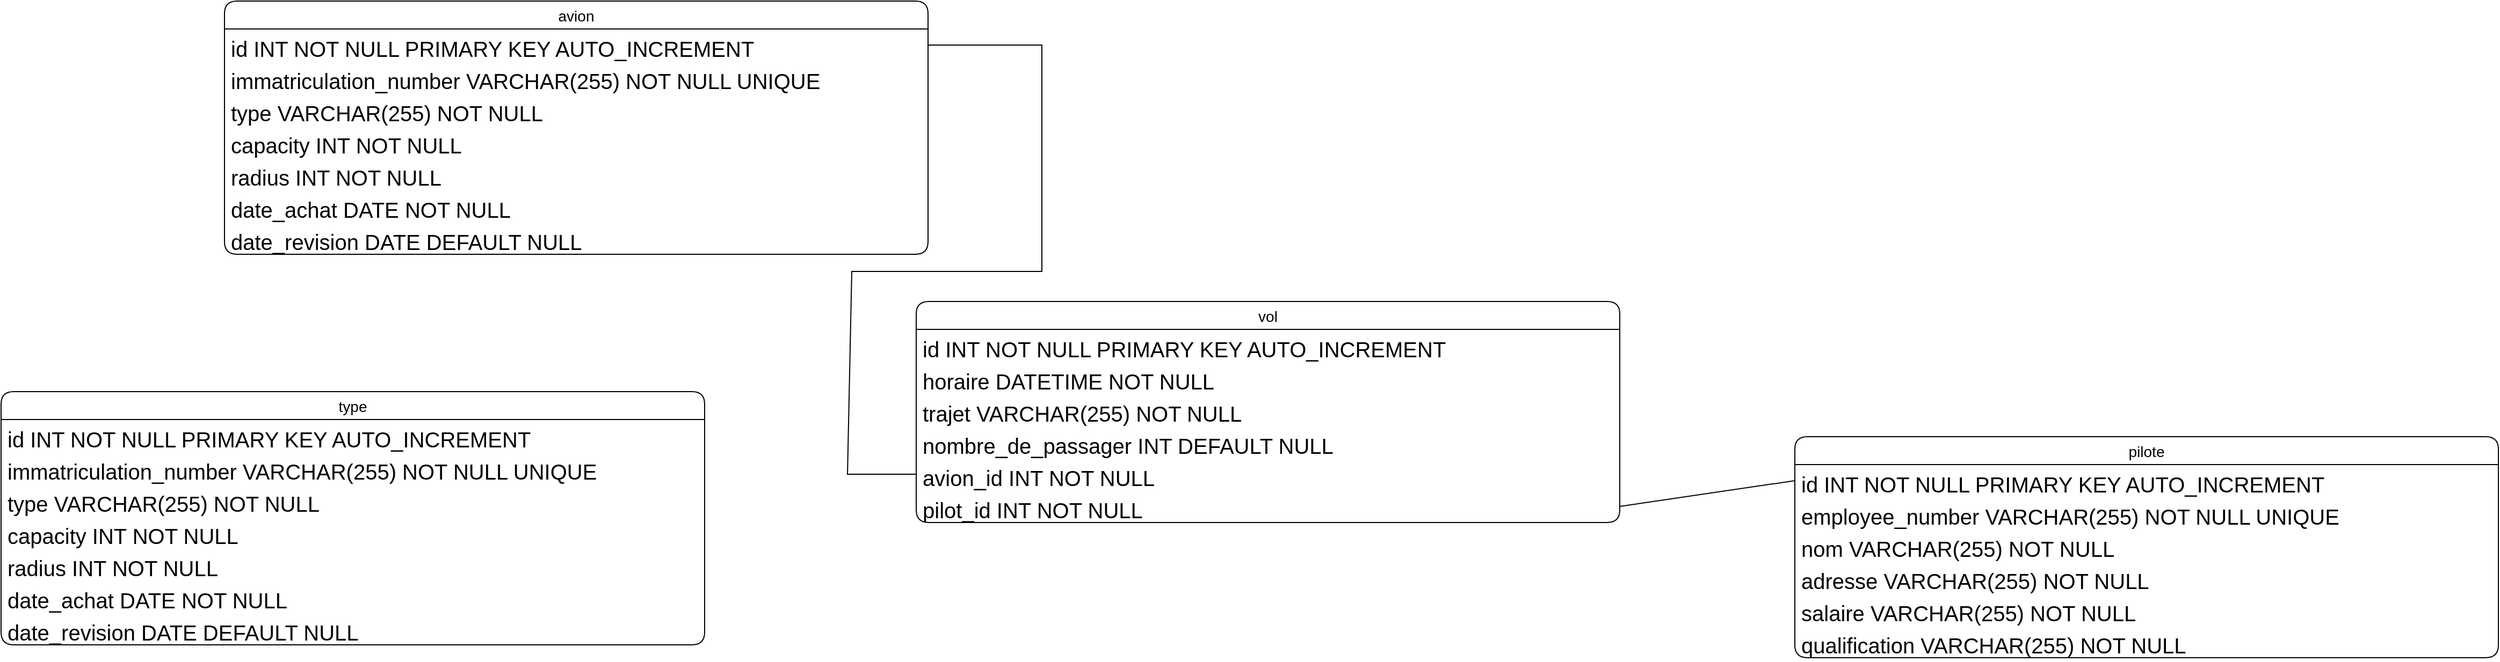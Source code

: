<mxfile version="21.6.8" type="github">
  <diagram name="Page-1" id="ApjXHT1tceoJryDR3Xsl">
    <mxGraphModel dx="997" dy="377" grid="0" gridSize="10" guides="1" tooltips="1" connect="1" arrows="1" fold="1" page="1" pageScale="1" pageWidth="3300" pageHeight="4681" background="none" math="0" shadow="0">
      <root>
        <mxCell id="0" />
        <mxCell id="1" parent="0" />
        <mxCell id="eLAi6UlciBKFH_42NViC-5" value="avion" style="swimlane;fontStyle=0;childLayout=stackLayout;horizontal=1;startSize=26;horizontalStack=0;resizeParent=1;resizeParentMax=0;resizeLast=0;collapsible=1;marginBottom=0;align=center;fontSize=14;hachureGap=4;fontFamily=Helvetica;rounded=1;swimlaneLine=1;glass=0;shadow=0;labelBackgroundColor=none;" vertex="1" parent="1">
          <mxGeometry x="613" y="1229" width="655" height="236" as="geometry" />
        </mxCell>
        <mxCell id="eLAi6UlciBKFH_42NViC-6" value="&lt;font face=&quot;Helvetica&quot;&gt;id INT NOT NULL PRIMARY KEY AUTO_INCREMENT&lt;/font&gt;" style="text;strokeColor=none;fillColor=none;spacingLeft=4;spacingRight=4;overflow=hidden;rotatable=0;points=[[0,0.5],[1,0.5]];portConstraint=eastwest;fontSize=20;whiteSpace=wrap;html=1;fontFamily=Architects Daughter;labelBackgroundColor=none;rounded=1;" vertex="1" parent="eLAi6UlciBKFH_42NViC-5">
          <mxGeometry y="26" width="655" height="30" as="geometry" />
        </mxCell>
        <mxCell id="eLAi6UlciBKFH_42NViC-7" value="&lt;font face=&quot;Helvetica&quot;&gt;immatriculation_number VARCHAR(255) NOT NULL UNIQUE&lt;/font&gt;" style="text;strokeColor=none;fillColor=none;spacingLeft=4;spacingRight=4;overflow=hidden;rotatable=0;points=[[0,0.5],[1,0.5]];portConstraint=eastwest;fontSize=20;whiteSpace=wrap;html=1;fontFamily=Architects Daughter;labelBackgroundColor=none;rounded=1;" vertex="1" parent="eLAi6UlciBKFH_42NViC-5">
          <mxGeometry y="56" width="655" height="30" as="geometry" />
        </mxCell>
        <mxCell id="eLAi6UlciBKFH_42NViC-9" value="&lt;font face=&quot;Helvetica&quot;&gt;type VARCHAR(255) NOT NULL&lt;/font&gt;" style="text;strokeColor=none;fillColor=none;spacingLeft=4;spacingRight=4;overflow=hidden;rotatable=0;points=[[0,0.5],[1,0.5]];portConstraint=eastwest;fontSize=20;whiteSpace=wrap;html=1;fontFamily=Architects Daughter;rounded=1;labelBackgroundColor=none;" vertex="1" parent="eLAi6UlciBKFH_42NViC-5">
          <mxGeometry y="86" width="655" height="30" as="geometry" />
        </mxCell>
        <mxCell id="eLAi6UlciBKFH_42NViC-10" value="&lt;font face=&quot;Helvetica&quot;&gt;capacity INT NOT NULL&lt;/font&gt;" style="text;strokeColor=none;fillColor=none;spacingLeft=4;spacingRight=4;overflow=hidden;rotatable=0;points=[[0,0.5],[1,0.5]];portConstraint=eastwest;fontSize=20;whiteSpace=wrap;html=1;fontFamily=Architects Daughter;rounded=1;labelBackgroundColor=none;" vertex="1" parent="eLAi6UlciBKFH_42NViC-5">
          <mxGeometry y="116" width="655" height="30" as="geometry" />
        </mxCell>
        <mxCell id="eLAi6UlciBKFH_42NViC-8" value="&lt;font face=&quot;Helvetica&quot;&gt;radius INT NOT NULL&lt;/font&gt;" style="text;strokeColor=none;fillColor=none;spacingLeft=4;spacingRight=4;overflow=hidden;rotatable=0;points=[[0,0.5],[1,0.5]];portConstraint=eastwest;fontSize=20;whiteSpace=wrap;html=1;fontFamily=Architects Daughter;rounded=1;labelBackgroundColor=none;" vertex="1" parent="eLAi6UlciBKFH_42NViC-5">
          <mxGeometry y="146" width="655" height="30" as="geometry" />
        </mxCell>
        <mxCell id="eLAi6UlciBKFH_42NViC-11" value="&lt;font face=&quot;Helvetica&quot;&gt;date_achat DATE NOT NULL&lt;/font&gt;" style="text;strokeColor=none;fillColor=none;spacingLeft=4;spacingRight=4;overflow=hidden;rotatable=0;points=[[0,0.5],[1,0.5]];portConstraint=eastwest;fontSize=20;whiteSpace=wrap;html=1;fontFamily=Architects Daughter;rounded=1;labelBackgroundColor=none;" vertex="1" parent="eLAi6UlciBKFH_42NViC-5">
          <mxGeometry y="176" width="655" height="30" as="geometry" />
        </mxCell>
        <mxCell id="eLAi6UlciBKFH_42NViC-12" value="&lt;font face=&quot;Helvetica&quot;&gt;date_revision DATE DEFAULT NULL&lt;/font&gt;" style="text;strokeColor=none;fillColor=none;spacingLeft=4;spacingRight=4;overflow=hidden;rotatable=0;points=[[0,0.5],[1,0.5]];portConstraint=eastwest;fontSize=20;whiteSpace=wrap;html=1;fontFamily=Architects Daughter;rounded=1;labelBackgroundColor=none;" vertex="1" parent="eLAi6UlciBKFH_42NViC-5">
          <mxGeometry y="206" width="655" height="30" as="geometry" />
        </mxCell>
        <mxCell id="eLAi6UlciBKFH_42NViC-13" value="pilote" style="swimlane;fontStyle=0;childLayout=stackLayout;horizontal=1;startSize=26;horizontalStack=0;resizeParent=1;resizeParentMax=0;resizeLast=0;collapsible=1;marginBottom=0;align=center;fontSize=14;hachureGap=4;fontFamily=Helvetica;rounded=1;swimlaneLine=1;glass=0;shadow=0;labelBackgroundColor=none;" vertex="1" parent="1">
          <mxGeometry x="2075" y="1635" width="655" height="206" as="geometry" />
        </mxCell>
        <mxCell id="eLAi6UlciBKFH_42NViC-14" value="&lt;font face=&quot;Helvetica&quot;&gt;id INT NOT NULL PRIMARY KEY AUTO_INCREMENT&lt;/font&gt;" style="text;strokeColor=none;fillColor=none;spacingLeft=4;spacingRight=4;overflow=hidden;rotatable=0;points=[[0,0.5],[1,0.5]];portConstraint=eastwest;fontSize=20;whiteSpace=wrap;html=1;fontFamily=Architects Daughter;labelBackgroundColor=none;rounded=1;" vertex="1" parent="eLAi6UlciBKFH_42NViC-13">
          <mxGeometry y="26" width="655" height="30" as="geometry" />
        </mxCell>
        <mxCell id="eLAi6UlciBKFH_42NViC-15" value="&lt;font face=&quot;Helvetica&quot;&gt;employee_number VARCHAR(255) NOT NULL UNIQUE&lt;/font&gt;" style="text;strokeColor=none;fillColor=none;spacingLeft=4;spacingRight=4;overflow=hidden;rotatable=0;points=[[0,0.5],[1,0.5]];portConstraint=eastwest;fontSize=20;whiteSpace=wrap;html=1;fontFamily=Architects Daughter;labelBackgroundColor=none;rounded=1;" vertex="1" parent="eLAi6UlciBKFH_42NViC-13">
          <mxGeometry y="56" width="655" height="30" as="geometry" />
        </mxCell>
        <mxCell id="eLAi6UlciBKFH_42NViC-16" value="&lt;font face=&quot;Helvetica&quot;&gt;nom VARCHAR(255) NOT NULL&lt;/font&gt;" style="text;strokeColor=none;fillColor=none;spacingLeft=4;spacingRight=4;overflow=hidden;rotatable=0;points=[[0,0.5],[1,0.5]];portConstraint=eastwest;fontSize=20;whiteSpace=wrap;html=1;fontFamily=Architects Daughter;rounded=1;labelBackgroundColor=none;" vertex="1" parent="eLAi6UlciBKFH_42NViC-13">
          <mxGeometry y="86" width="655" height="30" as="geometry" />
        </mxCell>
        <mxCell id="eLAi6UlciBKFH_42NViC-17" value="&lt;font face=&quot;Helvetica&quot;&gt;adresse VARCHAR(255) NOT NULL&lt;/font&gt;" style="text;strokeColor=none;fillColor=none;spacingLeft=4;spacingRight=4;overflow=hidden;rotatable=0;points=[[0,0.5],[1,0.5]];portConstraint=eastwest;fontSize=20;whiteSpace=wrap;html=1;fontFamily=Architects Daughter;rounded=1;labelBackgroundColor=none;" vertex="1" parent="eLAi6UlciBKFH_42NViC-13">
          <mxGeometry y="116" width="655" height="30" as="geometry" />
        </mxCell>
        <mxCell id="eLAi6UlciBKFH_42NViC-18" value="&lt;font face=&quot;Helvetica&quot;&gt;salaire VARCHAR(255) NOT NULL&lt;/font&gt;" style="text;strokeColor=none;fillColor=none;spacingLeft=4;spacingRight=4;overflow=hidden;rotatable=0;points=[[0,0.5],[1,0.5]];portConstraint=eastwest;fontSize=20;whiteSpace=wrap;html=1;fontFamily=Architects Daughter;rounded=1;labelBackgroundColor=none;" vertex="1" parent="eLAi6UlciBKFH_42NViC-13">
          <mxGeometry y="146" width="655" height="30" as="geometry" />
        </mxCell>
        <mxCell id="eLAi6UlciBKFH_42NViC-19" value="&lt;font face=&quot;Helvetica&quot;&gt;qualification VARCHAR(255) NOT NULL&lt;/font&gt;" style="text;strokeColor=none;fillColor=none;spacingLeft=4;spacingRight=4;overflow=hidden;rotatable=0;points=[[0,0.5],[1,0.5]];portConstraint=eastwest;fontSize=20;whiteSpace=wrap;html=1;fontFamily=Architects Daughter;rounded=1;labelBackgroundColor=none;" vertex="1" parent="eLAi6UlciBKFH_42NViC-13">
          <mxGeometry y="176" width="655" height="30" as="geometry" />
        </mxCell>
        <mxCell id="eLAi6UlciBKFH_42NViC-21" value="vol" style="swimlane;fontStyle=0;childLayout=stackLayout;horizontal=1;startSize=26;horizontalStack=0;resizeParent=1;resizeParentMax=0;resizeLast=0;collapsible=1;marginBottom=0;align=center;fontSize=14;hachureGap=4;fontFamily=Helvetica;rounded=1;swimlaneLine=1;glass=0;shadow=0;labelBackgroundColor=none;" vertex="1" parent="1">
          <mxGeometry x="1257" y="1509" width="655" height="206" as="geometry" />
        </mxCell>
        <mxCell id="eLAi6UlciBKFH_42NViC-22" value="&lt;font face=&quot;Helvetica&quot;&gt;id INT NOT NULL PRIMARY KEY AUTO_INCREMENT&lt;/font&gt;" style="text;strokeColor=none;fillColor=none;spacingLeft=4;spacingRight=4;overflow=hidden;rotatable=0;points=[[0,0.5],[1,0.5]];portConstraint=eastwest;fontSize=20;whiteSpace=wrap;html=1;fontFamily=Architects Daughter;labelBackgroundColor=none;rounded=1;" vertex="1" parent="eLAi6UlciBKFH_42NViC-21">
          <mxGeometry y="26" width="655" height="30" as="geometry" />
        </mxCell>
        <mxCell id="eLAi6UlciBKFH_42NViC-23" value="&lt;font face=&quot;Helvetica&quot;&gt;horaire DATETIME NOT NULL&lt;/font&gt;" style="text;strokeColor=none;fillColor=none;spacingLeft=4;spacingRight=4;overflow=hidden;rotatable=0;points=[[0,0.5],[1,0.5]];portConstraint=eastwest;fontSize=20;whiteSpace=wrap;html=1;fontFamily=Architects Daughter;labelBackgroundColor=none;rounded=1;" vertex="1" parent="eLAi6UlciBKFH_42NViC-21">
          <mxGeometry y="56" width="655" height="30" as="geometry" />
        </mxCell>
        <mxCell id="eLAi6UlciBKFH_42NViC-24" value="&lt;font face=&quot;Helvetica&quot;&gt;trajet VARCHAR(255) NOT NULL&lt;/font&gt;" style="text;strokeColor=none;fillColor=none;spacingLeft=4;spacingRight=4;overflow=hidden;rotatable=0;points=[[0,0.5],[1,0.5]];portConstraint=eastwest;fontSize=20;whiteSpace=wrap;html=1;fontFamily=Architects Daughter;rounded=1;labelBackgroundColor=none;" vertex="1" parent="eLAi6UlciBKFH_42NViC-21">
          <mxGeometry y="86" width="655" height="30" as="geometry" />
        </mxCell>
        <mxCell id="eLAi6UlciBKFH_42NViC-25" value="&lt;font face=&quot;Helvetica&quot;&gt;nombre_de_passager INT DEFAULT NULL&lt;/font&gt;" style="text;strokeColor=none;fillColor=none;spacingLeft=4;spacingRight=4;overflow=hidden;rotatable=0;points=[[0,0.5],[1,0.5]];portConstraint=eastwest;fontSize=20;whiteSpace=wrap;html=1;fontFamily=Architects Daughter;rounded=1;labelBackgroundColor=none;" vertex="1" parent="eLAi6UlciBKFH_42NViC-21">
          <mxGeometry y="116" width="655" height="30" as="geometry" />
        </mxCell>
        <mxCell id="eLAi6UlciBKFH_42NViC-26" value="&lt;font face=&quot;Helvetica&quot;&gt;avion_id INT NOT NULL&lt;/font&gt;" style="text;strokeColor=none;fillColor=none;spacingLeft=4;spacingRight=4;overflow=hidden;rotatable=0;points=[[0,0.5],[1,0.5]];portConstraint=eastwest;fontSize=20;whiteSpace=wrap;html=1;fontFamily=Architects Daughter;rounded=1;labelBackgroundColor=none;" vertex="1" parent="eLAi6UlciBKFH_42NViC-21">
          <mxGeometry y="146" width="655" height="30" as="geometry" />
        </mxCell>
        <mxCell id="eLAi6UlciBKFH_42NViC-27" value="&lt;font face=&quot;Helvetica&quot;&gt;pilot_id INT NOT NULL&lt;/font&gt;" style="text;strokeColor=none;fillColor=none;spacingLeft=4;spacingRight=4;overflow=hidden;rotatable=0;points=[[0,0.5],[1,0.5]];portConstraint=eastwest;fontSize=20;whiteSpace=wrap;html=1;fontFamily=Architects Daughter;rounded=1;labelBackgroundColor=none;" vertex="1" parent="eLAi6UlciBKFH_42NViC-21">
          <mxGeometry y="176" width="655" height="30" as="geometry" />
        </mxCell>
        <mxCell id="eLAi6UlciBKFH_42NViC-29" value="" style="endArrow=none;html=1;rounded=0;entryX=1;entryY=0.5;entryDx=0;entryDy=0;exitX=0;exitY=0.5;exitDx=0;exitDy=0;" edge="1" parent="1" source="eLAi6UlciBKFH_42NViC-26" target="eLAi6UlciBKFH_42NViC-6">
          <mxGeometry width="50" height="50" relative="1" as="geometry">
            <mxPoint x="1227" y="1517" as="sourcePoint" />
            <mxPoint x="1277" y="1467" as="targetPoint" />
            <Array as="points">
              <mxPoint x="1193" y="1670" />
              <mxPoint x="1197" y="1481" />
              <mxPoint x="1374" y="1481" />
              <mxPoint x="1374" y="1270" />
            </Array>
          </mxGeometry>
        </mxCell>
        <mxCell id="eLAi6UlciBKFH_42NViC-30" value="" style="endArrow=none;html=1;rounded=0;entryX=1;entryY=0.5;entryDx=0;entryDy=0;exitX=0;exitY=0.5;exitDx=0;exitDy=0;" edge="1" parent="1" source="eLAi6UlciBKFH_42NViC-14" target="eLAi6UlciBKFH_42NViC-27">
          <mxGeometry width="50" height="50" relative="1" as="geometry">
            <mxPoint x="2047" y="1680" as="sourcePoint" />
            <mxPoint x="2058" y="1280" as="targetPoint" />
            <Array as="points" />
          </mxGeometry>
        </mxCell>
        <mxCell id="eLAi6UlciBKFH_42NViC-31" value="type" style="swimlane;fontStyle=0;childLayout=stackLayout;horizontal=1;startSize=26;horizontalStack=0;resizeParent=1;resizeParentMax=0;resizeLast=0;collapsible=1;marginBottom=0;align=center;fontSize=14;hachureGap=4;fontFamily=Helvetica;rounded=1;swimlaneLine=1;glass=0;shadow=0;labelBackgroundColor=none;" vertex="1" parent="1">
          <mxGeometry x="405" y="1593" width="655" height="236" as="geometry" />
        </mxCell>
        <mxCell id="eLAi6UlciBKFH_42NViC-32" value="&lt;font face=&quot;Helvetica&quot;&gt;id INT NOT NULL PRIMARY KEY AUTO_INCREMENT&lt;/font&gt;" style="text;strokeColor=none;fillColor=none;spacingLeft=4;spacingRight=4;overflow=hidden;rotatable=0;points=[[0,0.5],[1,0.5]];portConstraint=eastwest;fontSize=20;whiteSpace=wrap;html=1;fontFamily=Architects Daughter;labelBackgroundColor=none;rounded=1;" vertex="1" parent="eLAi6UlciBKFH_42NViC-31">
          <mxGeometry y="26" width="655" height="30" as="geometry" />
        </mxCell>
        <mxCell id="eLAi6UlciBKFH_42NViC-33" value="&lt;font face=&quot;Helvetica&quot;&gt;immatriculation_number VARCHAR(255) NOT NULL UNIQUE&lt;/font&gt;" style="text;strokeColor=none;fillColor=none;spacingLeft=4;spacingRight=4;overflow=hidden;rotatable=0;points=[[0,0.5],[1,0.5]];portConstraint=eastwest;fontSize=20;whiteSpace=wrap;html=1;fontFamily=Architects Daughter;labelBackgroundColor=none;rounded=1;" vertex="1" parent="eLAi6UlciBKFH_42NViC-31">
          <mxGeometry y="56" width="655" height="30" as="geometry" />
        </mxCell>
        <mxCell id="eLAi6UlciBKFH_42NViC-34" value="&lt;font face=&quot;Helvetica&quot;&gt;type VARCHAR(255) NOT NULL&lt;/font&gt;" style="text;strokeColor=none;fillColor=none;spacingLeft=4;spacingRight=4;overflow=hidden;rotatable=0;points=[[0,0.5],[1,0.5]];portConstraint=eastwest;fontSize=20;whiteSpace=wrap;html=1;fontFamily=Architects Daughter;rounded=1;labelBackgroundColor=none;" vertex="1" parent="eLAi6UlciBKFH_42NViC-31">
          <mxGeometry y="86" width="655" height="30" as="geometry" />
        </mxCell>
        <mxCell id="eLAi6UlciBKFH_42NViC-35" value="&lt;font face=&quot;Helvetica&quot;&gt;capacity INT NOT NULL&lt;/font&gt;" style="text;strokeColor=none;fillColor=none;spacingLeft=4;spacingRight=4;overflow=hidden;rotatable=0;points=[[0,0.5],[1,0.5]];portConstraint=eastwest;fontSize=20;whiteSpace=wrap;html=1;fontFamily=Architects Daughter;rounded=1;labelBackgroundColor=none;" vertex="1" parent="eLAi6UlciBKFH_42NViC-31">
          <mxGeometry y="116" width="655" height="30" as="geometry" />
        </mxCell>
        <mxCell id="eLAi6UlciBKFH_42NViC-36" value="&lt;font face=&quot;Helvetica&quot;&gt;radius INT NOT NULL&lt;/font&gt;" style="text;strokeColor=none;fillColor=none;spacingLeft=4;spacingRight=4;overflow=hidden;rotatable=0;points=[[0,0.5],[1,0.5]];portConstraint=eastwest;fontSize=20;whiteSpace=wrap;html=1;fontFamily=Architects Daughter;rounded=1;labelBackgroundColor=none;" vertex="1" parent="eLAi6UlciBKFH_42NViC-31">
          <mxGeometry y="146" width="655" height="30" as="geometry" />
        </mxCell>
        <mxCell id="eLAi6UlciBKFH_42NViC-37" value="&lt;font face=&quot;Helvetica&quot;&gt;date_achat DATE NOT NULL&lt;/font&gt;" style="text;strokeColor=none;fillColor=none;spacingLeft=4;spacingRight=4;overflow=hidden;rotatable=0;points=[[0,0.5],[1,0.5]];portConstraint=eastwest;fontSize=20;whiteSpace=wrap;html=1;fontFamily=Architects Daughter;rounded=1;labelBackgroundColor=none;" vertex="1" parent="eLAi6UlciBKFH_42NViC-31">
          <mxGeometry y="176" width="655" height="30" as="geometry" />
        </mxCell>
        <mxCell id="eLAi6UlciBKFH_42NViC-38" value="&lt;font face=&quot;Helvetica&quot;&gt;date_revision DATE DEFAULT NULL&lt;/font&gt;" style="text;strokeColor=none;fillColor=none;spacingLeft=4;spacingRight=4;overflow=hidden;rotatable=0;points=[[0,0.5],[1,0.5]];portConstraint=eastwest;fontSize=20;whiteSpace=wrap;html=1;fontFamily=Architects Daughter;rounded=1;labelBackgroundColor=none;" vertex="1" parent="eLAi6UlciBKFH_42NViC-31">
          <mxGeometry y="206" width="655" height="30" as="geometry" />
        </mxCell>
      </root>
    </mxGraphModel>
  </diagram>
</mxfile>
